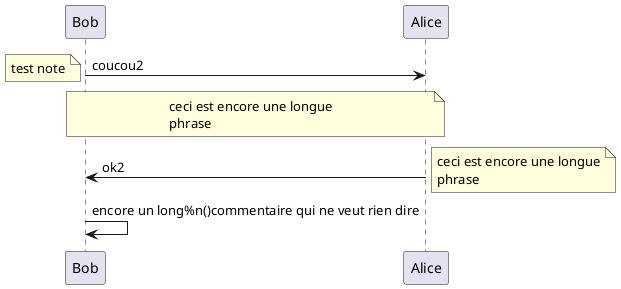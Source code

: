 {
  "sha1": "2wjzb5l6iatc2olzhg2aitdny89abir",
  "insertion": {
    "when": "2024-05-30T20:48:20.118Z",
    "user": "plantuml@gmail.com"
  }
}
@startuml
Bob->Alice: coucou2
note left: test note
note over Bob,Alice
ceci est encore une longue
phrase
end note
Alice->Bob: ok2
note right
ceci est encore une longue
phrase
end note
Bob->Bob: encore un long%n()commentaire qui ne veut rien dire
@enduml
